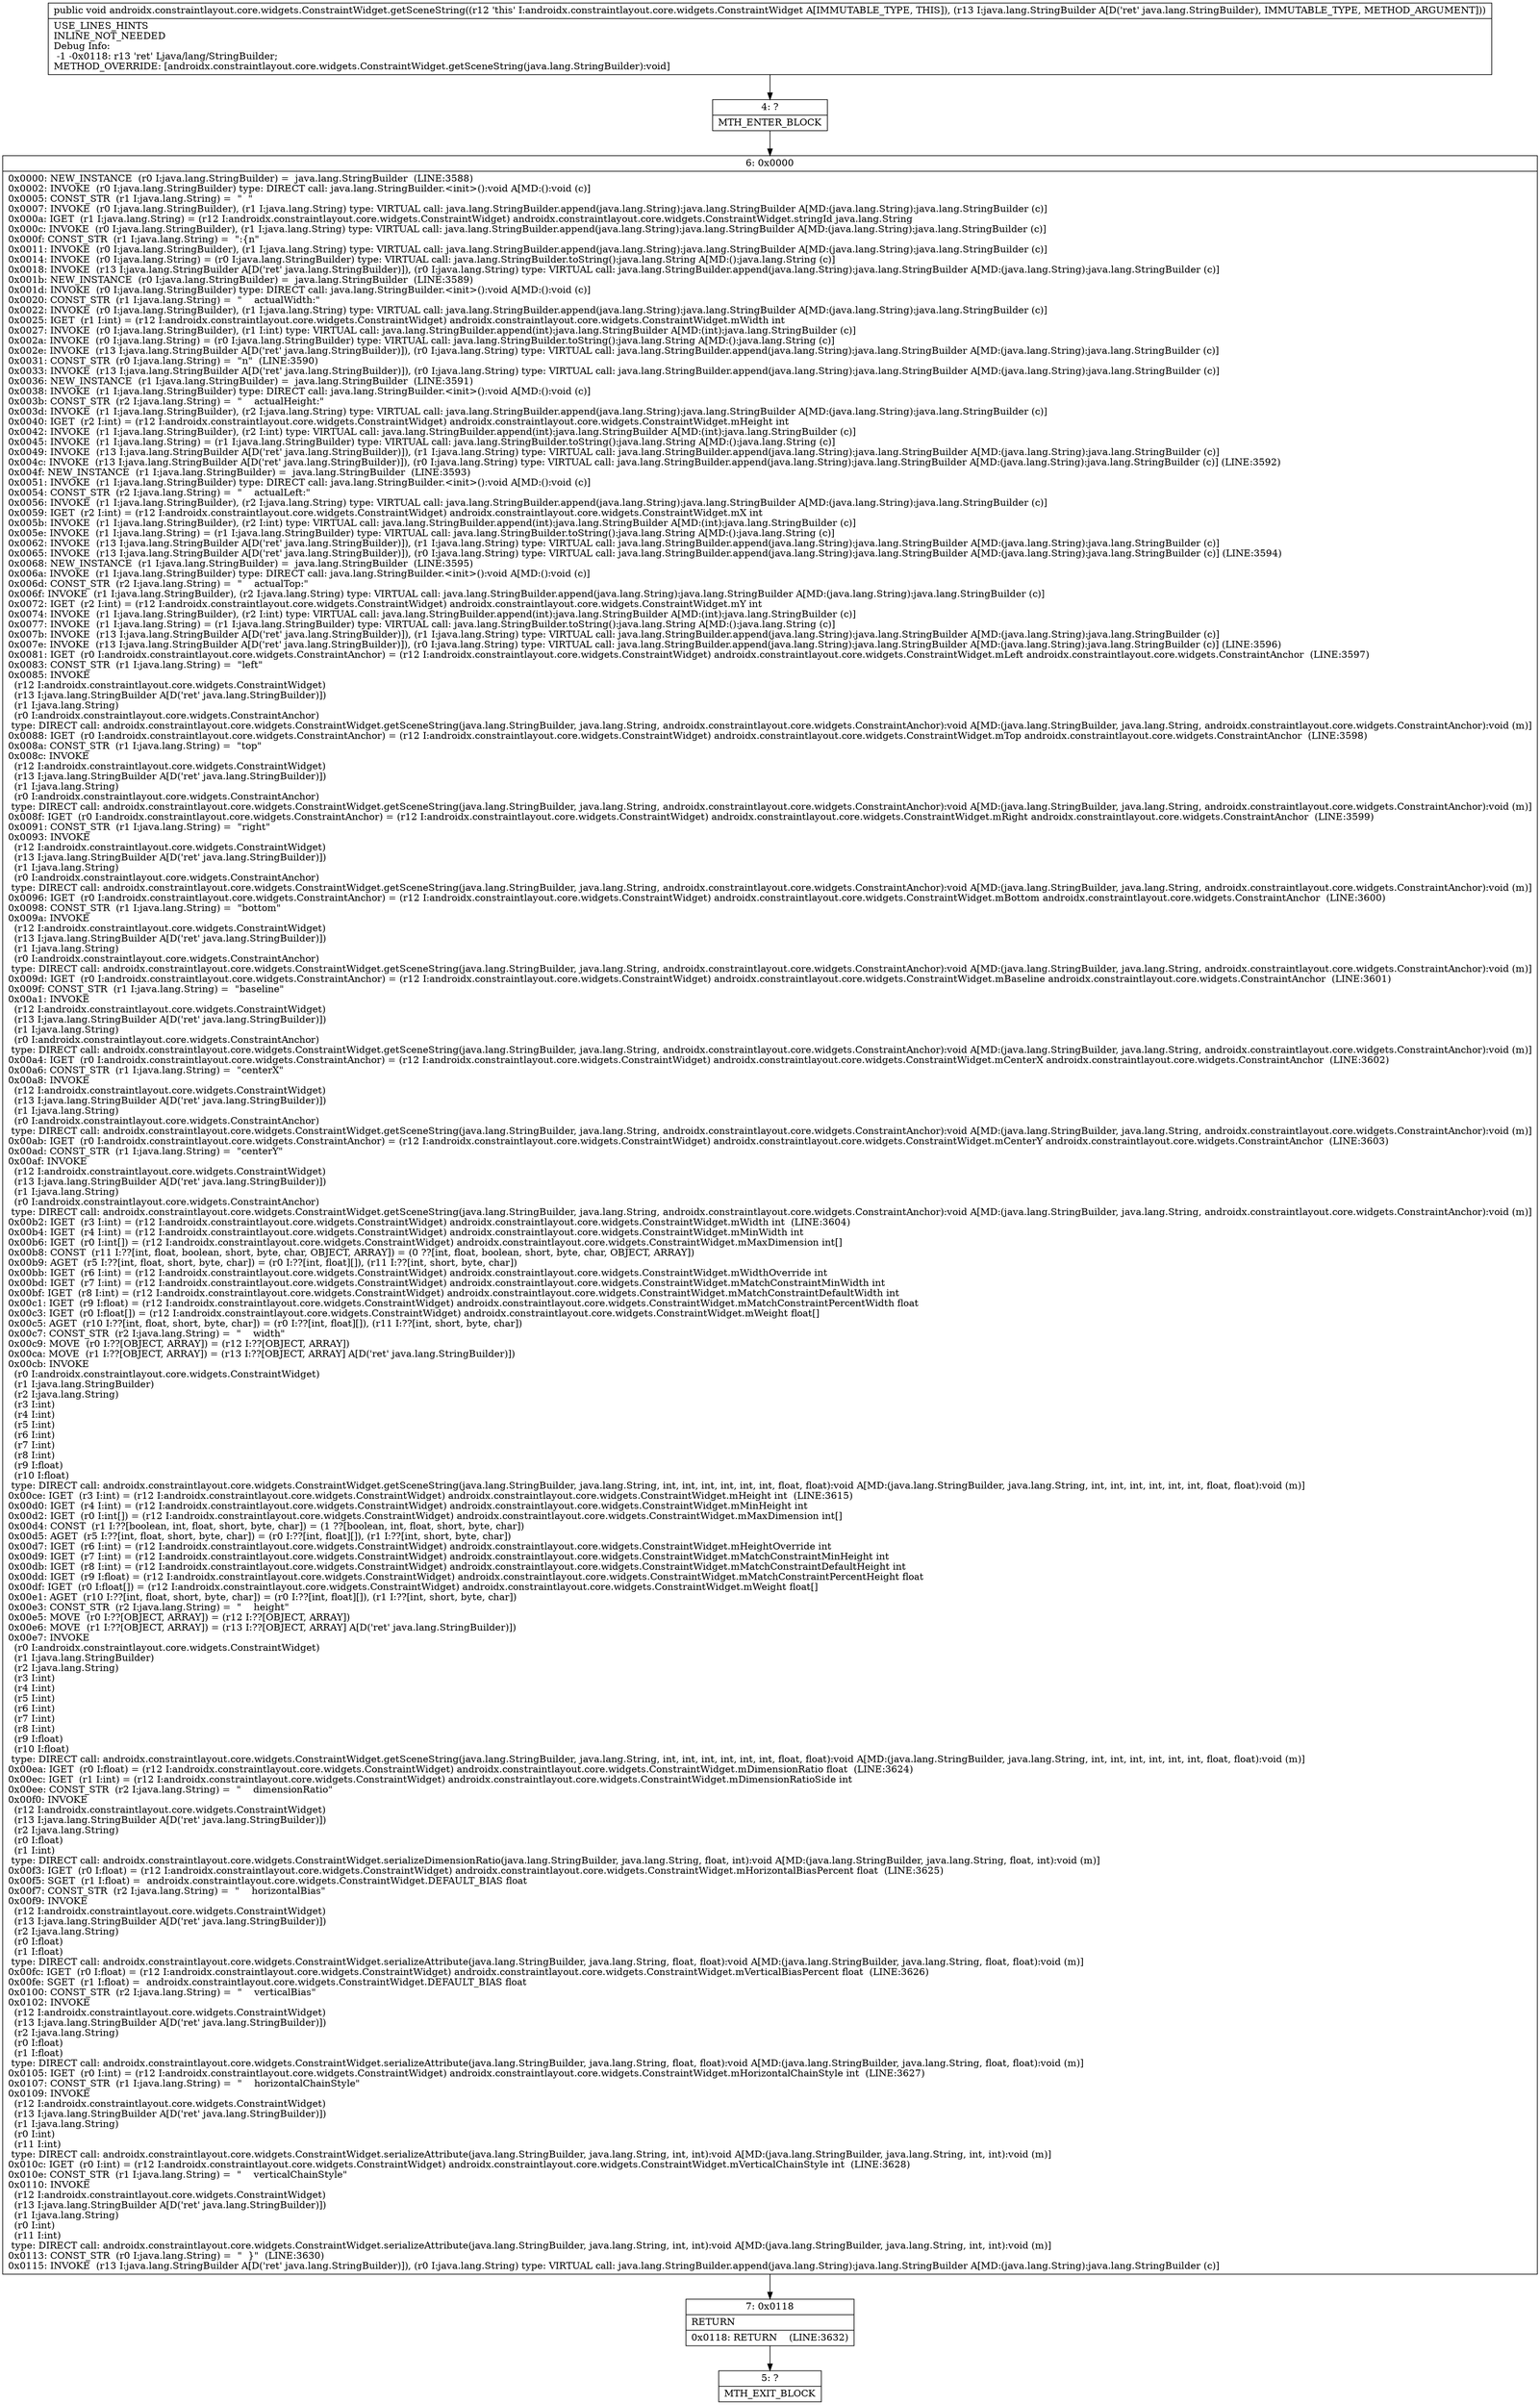 digraph "CFG forandroidx.constraintlayout.core.widgets.ConstraintWidget.getSceneString(Ljava\/lang\/StringBuilder;)V" {
Node_4 [shape=record,label="{4\:\ ?|MTH_ENTER_BLOCK\l}"];
Node_6 [shape=record,label="{6\:\ 0x0000|0x0000: NEW_INSTANCE  (r0 I:java.lang.StringBuilder) =  java.lang.StringBuilder  (LINE:3588)\l0x0002: INVOKE  (r0 I:java.lang.StringBuilder) type: DIRECT call: java.lang.StringBuilder.\<init\>():void A[MD:():void (c)]\l0x0005: CONST_STR  (r1 I:java.lang.String) =  \"  \" \l0x0007: INVOKE  (r0 I:java.lang.StringBuilder), (r1 I:java.lang.String) type: VIRTUAL call: java.lang.StringBuilder.append(java.lang.String):java.lang.StringBuilder A[MD:(java.lang.String):java.lang.StringBuilder (c)]\l0x000a: IGET  (r1 I:java.lang.String) = (r12 I:androidx.constraintlayout.core.widgets.ConstraintWidget) androidx.constraintlayout.core.widgets.ConstraintWidget.stringId java.lang.String \l0x000c: INVOKE  (r0 I:java.lang.StringBuilder), (r1 I:java.lang.String) type: VIRTUAL call: java.lang.StringBuilder.append(java.lang.String):java.lang.StringBuilder A[MD:(java.lang.String):java.lang.StringBuilder (c)]\l0x000f: CONST_STR  (r1 I:java.lang.String) =  \":\{n\" \l0x0011: INVOKE  (r0 I:java.lang.StringBuilder), (r1 I:java.lang.String) type: VIRTUAL call: java.lang.StringBuilder.append(java.lang.String):java.lang.StringBuilder A[MD:(java.lang.String):java.lang.StringBuilder (c)]\l0x0014: INVOKE  (r0 I:java.lang.String) = (r0 I:java.lang.StringBuilder) type: VIRTUAL call: java.lang.StringBuilder.toString():java.lang.String A[MD:():java.lang.String (c)]\l0x0018: INVOKE  (r13 I:java.lang.StringBuilder A[D('ret' java.lang.StringBuilder)]), (r0 I:java.lang.String) type: VIRTUAL call: java.lang.StringBuilder.append(java.lang.String):java.lang.StringBuilder A[MD:(java.lang.String):java.lang.StringBuilder (c)]\l0x001b: NEW_INSTANCE  (r0 I:java.lang.StringBuilder) =  java.lang.StringBuilder  (LINE:3589)\l0x001d: INVOKE  (r0 I:java.lang.StringBuilder) type: DIRECT call: java.lang.StringBuilder.\<init\>():void A[MD:():void (c)]\l0x0020: CONST_STR  (r1 I:java.lang.String) =  \"    actualWidth:\" \l0x0022: INVOKE  (r0 I:java.lang.StringBuilder), (r1 I:java.lang.String) type: VIRTUAL call: java.lang.StringBuilder.append(java.lang.String):java.lang.StringBuilder A[MD:(java.lang.String):java.lang.StringBuilder (c)]\l0x0025: IGET  (r1 I:int) = (r12 I:androidx.constraintlayout.core.widgets.ConstraintWidget) androidx.constraintlayout.core.widgets.ConstraintWidget.mWidth int \l0x0027: INVOKE  (r0 I:java.lang.StringBuilder), (r1 I:int) type: VIRTUAL call: java.lang.StringBuilder.append(int):java.lang.StringBuilder A[MD:(int):java.lang.StringBuilder (c)]\l0x002a: INVOKE  (r0 I:java.lang.String) = (r0 I:java.lang.StringBuilder) type: VIRTUAL call: java.lang.StringBuilder.toString():java.lang.String A[MD:():java.lang.String (c)]\l0x002e: INVOKE  (r13 I:java.lang.StringBuilder A[D('ret' java.lang.StringBuilder)]), (r0 I:java.lang.String) type: VIRTUAL call: java.lang.StringBuilder.append(java.lang.String):java.lang.StringBuilder A[MD:(java.lang.String):java.lang.StringBuilder (c)]\l0x0031: CONST_STR  (r0 I:java.lang.String) =  \"n\"  (LINE:3590)\l0x0033: INVOKE  (r13 I:java.lang.StringBuilder A[D('ret' java.lang.StringBuilder)]), (r0 I:java.lang.String) type: VIRTUAL call: java.lang.StringBuilder.append(java.lang.String):java.lang.StringBuilder A[MD:(java.lang.String):java.lang.StringBuilder (c)]\l0x0036: NEW_INSTANCE  (r1 I:java.lang.StringBuilder) =  java.lang.StringBuilder  (LINE:3591)\l0x0038: INVOKE  (r1 I:java.lang.StringBuilder) type: DIRECT call: java.lang.StringBuilder.\<init\>():void A[MD:():void (c)]\l0x003b: CONST_STR  (r2 I:java.lang.String) =  \"    actualHeight:\" \l0x003d: INVOKE  (r1 I:java.lang.StringBuilder), (r2 I:java.lang.String) type: VIRTUAL call: java.lang.StringBuilder.append(java.lang.String):java.lang.StringBuilder A[MD:(java.lang.String):java.lang.StringBuilder (c)]\l0x0040: IGET  (r2 I:int) = (r12 I:androidx.constraintlayout.core.widgets.ConstraintWidget) androidx.constraintlayout.core.widgets.ConstraintWidget.mHeight int \l0x0042: INVOKE  (r1 I:java.lang.StringBuilder), (r2 I:int) type: VIRTUAL call: java.lang.StringBuilder.append(int):java.lang.StringBuilder A[MD:(int):java.lang.StringBuilder (c)]\l0x0045: INVOKE  (r1 I:java.lang.String) = (r1 I:java.lang.StringBuilder) type: VIRTUAL call: java.lang.StringBuilder.toString():java.lang.String A[MD:():java.lang.String (c)]\l0x0049: INVOKE  (r13 I:java.lang.StringBuilder A[D('ret' java.lang.StringBuilder)]), (r1 I:java.lang.String) type: VIRTUAL call: java.lang.StringBuilder.append(java.lang.String):java.lang.StringBuilder A[MD:(java.lang.String):java.lang.StringBuilder (c)]\l0x004c: INVOKE  (r13 I:java.lang.StringBuilder A[D('ret' java.lang.StringBuilder)]), (r0 I:java.lang.String) type: VIRTUAL call: java.lang.StringBuilder.append(java.lang.String):java.lang.StringBuilder A[MD:(java.lang.String):java.lang.StringBuilder (c)] (LINE:3592)\l0x004f: NEW_INSTANCE  (r1 I:java.lang.StringBuilder) =  java.lang.StringBuilder  (LINE:3593)\l0x0051: INVOKE  (r1 I:java.lang.StringBuilder) type: DIRECT call: java.lang.StringBuilder.\<init\>():void A[MD:():void (c)]\l0x0054: CONST_STR  (r2 I:java.lang.String) =  \"    actualLeft:\" \l0x0056: INVOKE  (r1 I:java.lang.StringBuilder), (r2 I:java.lang.String) type: VIRTUAL call: java.lang.StringBuilder.append(java.lang.String):java.lang.StringBuilder A[MD:(java.lang.String):java.lang.StringBuilder (c)]\l0x0059: IGET  (r2 I:int) = (r12 I:androidx.constraintlayout.core.widgets.ConstraintWidget) androidx.constraintlayout.core.widgets.ConstraintWidget.mX int \l0x005b: INVOKE  (r1 I:java.lang.StringBuilder), (r2 I:int) type: VIRTUAL call: java.lang.StringBuilder.append(int):java.lang.StringBuilder A[MD:(int):java.lang.StringBuilder (c)]\l0x005e: INVOKE  (r1 I:java.lang.String) = (r1 I:java.lang.StringBuilder) type: VIRTUAL call: java.lang.StringBuilder.toString():java.lang.String A[MD:():java.lang.String (c)]\l0x0062: INVOKE  (r13 I:java.lang.StringBuilder A[D('ret' java.lang.StringBuilder)]), (r1 I:java.lang.String) type: VIRTUAL call: java.lang.StringBuilder.append(java.lang.String):java.lang.StringBuilder A[MD:(java.lang.String):java.lang.StringBuilder (c)]\l0x0065: INVOKE  (r13 I:java.lang.StringBuilder A[D('ret' java.lang.StringBuilder)]), (r0 I:java.lang.String) type: VIRTUAL call: java.lang.StringBuilder.append(java.lang.String):java.lang.StringBuilder A[MD:(java.lang.String):java.lang.StringBuilder (c)] (LINE:3594)\l0x0068: NEW_INSTANCE  (r1 I:java.lang.StringBuilder) =  java.lang.StringBuilder  (LINE:3595)\l0x006a: INVOKE  (r1 I:java.lang.StringBuilder) type: DIRECT call: java.lang.StringBuilder.\<init\>():void A[MD:():void (c)]\l0x006d: CONST_STR  (r2 I:java.lang.String) =  \"    actualTop:\" \l0x006f: INVOKE  (r1 I:java.lang.StringBuilder), (r2 I:java.lang.String) type: VIRTUAL call: java.lang.StringBuilder.append(java.lang.String):java.lang.StringBuilder A[MD:(java.lang.String):java.lang.StringBuilder (c)]\l0x0072: IGET  (r2 I:int) = (r12 I:androidx.constraintlayout.core.widgets.ConstraintWidget) androidx.constraintlayout.core.widgets.ConstraintWidget.mY int \l0x0074: INVOKE  (r1 I:java.lang.StringBuilder), (r2 I:int) type: VIRTUAL call: java.lang.StringBuilder.append(int):java.lang.StringBuilder A[MD:(int):java.lang.StringBuilder (c)]\l0x0077: INVOKE  (r1 I:java.lang.String) = (r1 I:java.lang.StringBuilder) type: VIRTUAL call: java.lang.StringBuilder.toString():java.lang.String A[MD:():java.lang.String (c)]\l0x007b: INVOKE  (r13 I:java.lang.StringBuilder A[D('ret' java.lang.StringBuilder)]), (r1 I:java.lang.String) type: VIRTUAL call: java.lang.StringBuilder.append(java.lang.String):java.lang.StringBuilder A[MD:(java.lang.String):java.lang.StringBuilder (c)]\l0x007e: INVOKE  (r13 I:java.lang.StringBuilder A[D('ret' java.lang.StringBuilder)]), (r0 I:java.lang.String) type: VIRTUAL call: java.lang.StringBuilder.append(java.lang.String):java.lang.StringBuilder A[MD:(java.lang.String):java.lang.StringBuilder (c)] (LINE:3596)\l0x0081: IGET  (r0 I:androidx.constraintlayout.core.widgets.ConstraintAnchor) = (r12 I:androidx.constraintlayout.core.widgets.ConstraintWidget) androidx.constraintlayout.core.widgets.ConstraintWidget.mLeft androidx.constraintlayout.core.widgets.ConstraintAnchor  (LINE:3597)\l0x0083: CONST_STR  (r1 I:java.lang.String) =  \"left\" \l0x0085: INVOKE  \l  (r12 I:androidx.constraintlayout.core.widgets.ConstraintWidget)\l  (r13 I:java.lang.StringBuilder A[D('ret' java.lang.StringBuilder)])\l  (r1 I:java.lang.String)\l  (r0 I:androidx.constraintlayout.core.widgets.ConstraintAnchor)\l type: DIRECT call: androidx.constraintlayout.core.widgets.ConstraintWidget.getSceneString(java.lang.StringBuilder, java.lang.String, androidx.constraintlayout.core.widgets.ConstraintAnchor):void A[MD:(java.lang.StringBuilder, java.lang.String, androidx.constraintlayout.core.widgets.ConstraintAnchor):void (m)]\l0x0088: IGET  (r0 I:androidx.constraintlayout.core.widgets.ConstraintAnchor) = (r12 I:androidx.constraintlayout.core.widgets.ConstraintWidget) androidx.constraintlayout.core.widgets.ConstraintWidget.mTop androidx.constraintlayout.core.widgets.ConstraintAnchor  (LINE:3598)\l0x008a: CONST_STR  (r1 I:java.lang.String) =  \"top\" \l0x008c: INVOKE  \l  (r12 I:androidx.constraintlayout.core.widgets.ConstraintWidget)\l  (r13 I:java.lang.StringBuilder A[D('ret' java.lang.StringBuilder)])\l  (r1 I:java.lang.String)\l  (r0 I:androidx.constraintlayout.core.widgets.ConstraintAnchor)\l type: DIRECT call: androidx.constraintlayout.core.widgets.ConstraintWidget.getSceneString(java.lang.StringBuilder, java.lang.String, androidx.constraintlayout.core.widgets.ConstraintAnchor):void A[MD:(java.lang.StringBuilder, java.lang.String, androidx.constraintlayout.core.widgets.ConstraintAnchor):void (m)]\l0x008f: IGET  (r0 I:androidx.constraintlayout.core.widgets.ConstraintAnchor) = (r12 I:androidx.constraintlayout.core.widgets.ConstraintWidget) androidx.constraintlayout.core.widgets.ConstraintWidget.mRight androidx.constraintlayout.core.widgets.ConstraintAnchor  (LINE:3599)\l0x0091: CONST_STR  (r1 I:java.lang.String) =  \"right\" \l0x0093: INVOKE  \l  (r12 I:androidx.constraintlayout.core.widgets.ConstraintWidget)\l  (r13 I:java.lang.StringBuilder A[D('ret' java.lang.StringBuilder)])\l  (r1 I:java.lang.String)\l  (r0 I:androidx.constraintlayout.core.widgets.ConstraintAnchor)\l type: DIRECT call: androidx.constraintlayout.core.widgets.ConstraintWidget.getSceneString(java.lang.StringBuilder, java.lang.String, androidx.constraintlayout.core.widgets.ConstraintAnchor):void A[MD:(java.lang.StringBuilder, java.lang.String, androidx.constraintlayout.core.widgets.ConstraintAnchor):void (m)]\l0x0096: IGET  (r0 I:androidx.constraintlayout.core.widgets.ConstraintAnchor) = (r12 I:androidx.constraintlayout.core.widgets.ConstraintWidget) androidx.constraintlayout.core.widgets.ConstraintWidget.mBottom androidx.constraintlayout.core.widgets.ConstraintAnchor  (LINE:3600)\l0x0098: CONST_STR  (r1 I:java.lang.String) =  \"bottom\" \l0x009a: INVOKE  \l  (r12 I:androidx.constraintlayout.core.widgets.ConstraintWidget)\l  (r13 I:java.lang.StringBuilder A[D('ret' java.lang.StringBuilder)])\l  (r1 I:java.lang.String)\l  (r0 I:androidx.constraintlayout.core.widgets.ConstraintAnchor)\l type: DIRECT call: androidx.constraintlayout.core.widgets.ConstraintWidget.getSceneString(java.lang.StringBuilder, java.lang.String, androidx.constraintlayout.core.widgets.ConstraintAnchor):void A[MD:(java.lang.StringBuilder, java.lang.String, androidx.constraintlayout.core.widgets.ConstraintAnchor):void (m)]\l0x009d: IGET  (r0 I:androidx.constraintlayout.core.widgets.ConstraintAnchor) = (r12 I:androidx.constraintlayout.core.widgets.ConstraintWidget) androidx.constraintlayout.core.widgets.ConstraintWidget.mBaseline androidx.constraintlayout.core.widgets.ConstraintAnchor  (LINE:3601)\l0x009f: CONST_STR  (r1 I:java.lang.String) =  \"baseline\" \l0x00a1: INVOKE  \l  (r12 I:androidx.constraintlayout.core.widgets.ConstraintWidget)\l  (r13 I:java.lang.StringBuilder A[D('ret' java.lang.StringBuilder)])\l  (r1 I:java.lang.String)\l  (r0 I:androidx.constraintlayout.core.widgets.ConstraintAnchor)\l type: DIRECT call: androidx.constraintlayout.core.widgets.ConstraintWidget.getSceneString(java.lang.StringBuilder, java.lang.String, androidx.constraintlayout.core.widgets.ConstraintAnchor):void A[MD:(java.lang.StringBuilder, java.lang.String, androidx.constraintlayout.core.widgets.ConstraintAnchor):void (m)]\l0x00a4: IGET  (r0 I:androidx.constraintlayout.core.widgets.ConstraintAnchor) = (r12 I:androidx.constraintlayout.core.widgets.ConstraintWidget) androidx.constraintlayout.core.widgets.ConstraintWidget.mCenterX androidx.constraintlayout.core.widgets.ConstraintAnchor  (LINE:3602)\l0x00a6: CONST_STR  (r1 I:java.lang.String) =  \"centerX\" \l0x00a8: INVOKE  \l  (r12 I:androidx.constraintlayout.core.widgets.ConstraintWidget)\l  (r13 I:java.lang.StringBuilder A[D('ret' java.lang.StringBuilder)])\l  (r1 I:java.lang.String)\l  (r0 I:androidx.constraintlayout.core.widgets.ConstraintAnchor)\l type: DIRECT call: androidx.constraintlayout.core.widgets.ConstraintWidget.getSceneString(java.lang.StringBuilder, java.lang.String, androidx.constraintlayout.core.widgets.ConstraintAnchor):void A[MD:(java.lang.StringBuilder, java.lang.String, androidx.constraintlayout.core.widgets.ConstraintAnchor):void (m)]\l0x00ab: IGET  (r0 I:androidx.constraintlayout.core.widgets.ConstraintAnchor) = (r12 I:androidx.constraintlayout.core.widgets.ConstraintWidget) androidx.constraintlayout.core.widgets.ConstraintWidget.mCenterY androidx.constraintlayout.core.widgets.ConstraintAnchor  (LINE:3603)\l0x00ad: CONST_STR  (r1 I:java.lang.String) =  \"centerY\" \l0x00af: INVOKE  \l  (r12 I:androidx.constraintlayout.core.widgets.ConstraintWidget)\l  (r13 I:java.lang.StringBuilder A[D('ret' java.lang.StringBuilder)])\l  (r1 I:java.lang.String)\l  (r0 I:androidx.constraintlayout.core.widgets.ConstraintAnchor)\l type: DIRECT call: androidx.constraintlayout.core.widgets.ConstraintWidget.getSceneString(java.lang.StringBuilder, java.lang.String, androidx.constraintlayout.core.widgets.ConstraintAnchor):void A[MD:(java.lang.StringBuilder, java.lang.String, androidx.constraintlayout.core.widgets.ConstraintAnchor):void (m)]\l0x00b2: IGET  (r3 I:int) = (r12 I:androidx.constraintlayout.core.widgets.ConstraintWidget) androidx.constraintlayout.core.widgets.ConstraintWidget.mWidth int  (LINE:3604)\l0x00b4: IGET  (r4 I:int) = (r12 I:androidx.constraintlayout.core.widgets.ConstraintWidget) androidx.constraintlayout.core.widgets.ConstraintWidget.mMinWidth int \l0x00b6: IGET  (r0 I:int[]) = (r12 I:androidx.constraintlayout.core.widgets.ConstraintWidget) androidx.constraintlayout.core.widgets.ConstraintWidget.mMaxDimension int[] \l0x00b8: CONST  (r11 I:??[int, float, boolean, short, byte, char, OBJECT, ARRAY]) = (0 ??[int, float, boolean, short, byte, char, OBJECT, ARRAY]) \l0x00b9: AGET  (r5 I:??[int, float, short, byte, char]) = (r0 I:??[int, float][]), (r11 I:??[int, short, byte, char]) \l0x00bb: IGET  (r6 I:int) = (r12 I:androidx.constraintlayout.core.widgets.ConstraintWidget) androidx.constraintlayout.core.widgets.ConstraintWidget.mWidthOverride int \l0x00bd: IGET  (r7 I:int) = (r12 I:androidx.constraintlayout.core.widgets.ConstraintWidget) androidx.constraintlayout.core.widgets.ConstraintWidget.mMatchConstraintMinWidth int \l0x00bf: IGET  (r8 I:int) = (r12 I:androidx.constraintlayout.core.widgets.ConstraintWidget) androidx.constraintlayout.core.widgets.ConstraintWidget.mMatchConstraintDefaultWidth int \l0x00c1: IGET  (r9 I:float) = (r12 I:androidx.constraintlayout.core.widgets.ConstraintWidget) androidx.constraintlayout.core.widgets.ConstraintWidget.mMatchConstraintPercentWidth float \l0x00c3: IGET  (r0 I:float[]) = (r12 I:androidx.constraintlayout.core.widgets.ConstraintWidget) androidx.constraintlayout.core.widgets.ConstraintWidget.mWeight float[] \l0x00c5: AGET  (r10 I:??[int, float, short, byte, char]) = (r0 I:??[int, float][]), (r11 I:??[int, short, byte, char]) \l0x00c7: CONST_STR  (r2 I:java.lang.String) =  \"    width\" \l0x00c9: MOVE  (r0 I:??[OBJECT, ARRAY]) = (r12 I:??[OBJECT, ARRAY]) \l0x00ca: MOVE  (r1 I:??[OBJECT, ARRAY]) = (r13 I:??[OBJECT, ARRAY] A[D('ret' java.lang.StringBuilder)]) \l0x00cb: INVOKE  \l  (r0 I:androidx.constraintlayout.core.widgets.ConstraintWidget)\l  (r1 I:java.lang.StringBuilder)\l  (r2 I:java.lang.String)\l  (r3 I:int)\l  (r4 I:int)\l  (r5 I:int)\l  (r6 I:int)\l  (r7 I:int)\l  (r8 I:int)\l  (r9 I:float)\l  (r10 I:float)\l type: DIRECT call: androidx.constraintlayout.core.widgets.ConstraintWidget.getSceneString(java.lang.StringBuilder, java.lang.String, int, int, int, int, int, int, float, float):void A[MD:(java.lang.StringBuilder, java.lang.String, int, int, int, int, int, int, float, float):void (m)]\l0x00ce: IGET  (r3 I:int) = (r12 I:androidx.constraintlayout.core.widgets.ConstraintWidget) androidx.constraintlayout.core.widgets.ConstraintWidget.mHeight int  (LINE:3615)\l0x00d0: IGET  (r4 I:int) = (r12 I:androidx.constraintlayout.core.widgets.ConstraintWidget) androidx.constraintlayout.core.widgets.ConstraintWidget.mMinHeight int \l0x00d2: IGET  (r0 I:int[]) = (r12 I:androidx.constraintlayout.core.widgets.ConstraintWidget) androidx.constraintlayout.core.widgets.ConstraintWidget.mMaxDimension int[] \l0x00d4: CONST  (r1 I:??[boolean, int, float, short, byte, char]) = (1 ??[boolean, int, float, short, byte, char]) \l0x00d5: AGET  (r5 I:??[int, float, short, byte, char]) = (r0 I:??[int, float][]), (r1 I:??[int, short, byte, char]) \l0x00d7: IGET  (r6 I:int) = (r12 I:androidx.constraintlayout.core.widgets.ConstraintWidget) androidx.constraintlayout.core.widgets.ConstraintWidget.mHeightOverride int \l0x00d9: IGET  (r7 I:int) = (r12 I:androidx.constraintlayout.core.widgets.ConstraintWidget) androidx.constraintlayout.core.widgets.ConstraintWidget.mMatchConstraintMinHeight int \l0x00db: IGET  (r8 I:int) = (r12 I:androidx.constraintlayout.core.widgets.ConstraintWidget) androidx.constraintlayout.core.widgets.ConstraintWidget.mMatchConstraintDefaultHeight int \l0x00dd: IGET  (r9 I:float) = (r12 I:androidx.constraintlayout.core.widgets.ConstraintWidget) androidx.constraintlayout.core.widgets.ConstraintWidget.mMatchConstraintPercentHeight float \l0x00df: IGET  (r0 I:float[]) = (r12 I:androidx.constraintlayout.core.widgets.ConstraintWidget) androidx.constraintlayout.core.widgets.ConstraintWidget.mWeight float[] \l0x00e1: AGET  (r10 I:??[int, float, short, byte, char]) = (r0 I:??[int, float][]), (r1 I:??[int, short, byte, char]) \l0x00e3: CONST_STR  (r2 I:java.lang.String) =  \"    height\" \l0x00e5: MOVE  (r0 I:??[OBJECT, ARRAY]) = (r12 I:??[OBJECT, ARRAY]) \l0x00e6: MOVE  (r1 I:??[OBJECT, ARRAY]) = (r13 I:??[OBJECT, ARRAY] A[D('ret' java.lang.StringBuilder)]) \l0x00e7: INVOKE  \l  (r0 I:androidx.constraintlayout.core.widgets.ConstraintWidget)\l  (r1 I:java.lang.StringBuilder)\l  (r2 I:java.lang.String)\l  (r3 I:int)\l  (r4 I:int)\l  (r5 I:int)\l  (r6 I:int)\l  (r7 I:int)\l  (r8 I:int)\l  (r9 I:float)\l  (r10 I:float)\l type: DIRECT call: androidx.constraintlayout.core.widgets.ConstraintWidget.getSceneString(java.lang.StringBuilder, java.lang.String, int, int, int, int, int, int, float, float):void A[MD:(java.lang.StringBuilder, java.lang.String, int, int, int, int, int, int, float, float):void (m)]\l0x00ea: IGET  (r0 I:float) = (r12 I:androidx.constraintlayout.core.widgets.ConstraintWidget) androidx.constraintlayout.core.widgets.ConstraintWidget.mDimensionRatio float  (LINE:3624)\l0x00ec: IGET  (r1 I:int) = (r12 I:androidx.constraintlayout.core.widgets.ConstraintWidget) androidx.constraintlayout.core.widgets.ConstraintWidget.mDimensionRatioSide int \l0x00ee: CONST_STR  (r2 I:java.lang.String) =  \"    dimensionRatio\" \l0x00f0: INVOKE  \l  (r12 I:androidx.constraintlayout.core.widgets.ConstraintWidget)\l  (r13 I:java.lang.StringBuilder A[D('ret' java.lang.StringBuilder)])\l  (r2 I:java.lang.String)\l  (r0 I:float)\l  (r1 I:int)\l type: DIRECT call: androidx.constraintlayout.core.widgets.ConstraintWidget.serializeDimensionRatio(java.lang.StringBuilder, java.lang.String, float, int):void A[MD:(java.lang.StringBuilder, java.lang.String, float, int):void (m)]\l0x00f3: IGET  (r0 I:float) = (r12 I:androidx.constraintlayout.core.widgets.ConstraintWidget) androidx.constraintlayout.core.widgets.ConstraintWidget.mHorizontalBiasPercent float  (LINE:3625)\l0x00f5: SGET  (r1 I:float) =  androidx.constraintlayout.core.widgets.ConstraintWidget.DEFAULT_BIAS float \l0x00f7: CONST_STR  (r2 I:java.lang.String) =  \"    horizontalBias\" \l0x00f9: INVOKE  \l  (r12 I:androidx.constraintlayout.core.widgets.ConstraintWidget)\l  (r13 I:java.lang.StringBuilder A[D('ret' java.lang.StringBuilder)])\l  (r2 I:java.lang.String)\l  (r0 I:float)\l  (r1 I:float)\l type: DIRECT call: androidx.constraintlayout.core.widgets.ConstraintWidget.serializeAttribute(java.lang.StringBuilder, java.lang.String, float, float):void A[MD:(java.lang.StringBuilder, java.lang.String, float, float):void (m)]\l0x00fc: IGET  (r0 I:float) = (r12 I:androidx.constraintlayout.core.widgets.ConstraintWidget) androidx.constraintlayout.core.widgets.ConstraintWidget.mVerticalBiasPercent float  (LINE:3626)\l0x00fe: SGET  (r1 I:float) =  androidx.constraintlayout.core.widgets.ConstraintWidget.DEFAULT_BIAS float \l0x0100: CONST_STR  (r2 I:java.lang.String) =  \"    verticalBias\" \l0x0102: INVOKE  \l  (r12 I:androidx.constraintlayout.core.widgets.ConstraintWidget)\l  (r13 I:java.lang.StringBuilder A[D('ret' java.lang.StringBuilder)])\l  (r2 I:java.lang.String)\l  (r0 I:float)\l  (r1 I:float)\l type: DIRECT call: androidx.constraintlayout.core.widgets.ConstraintWidget.serializeAttribute(java.lang.StringBuilder, java.lang.String, float, float):void A[MD:(java.lang.StringBuilder, java.lang.String, float, float):void (m)]\l0x0105: IGET  (r0 I:int) = (r12 I:androidx.constraintlayout.core.widgets.ConstraintWidget) androidx.constraintlayout.core.widgets.ConstraintWidget.mHorizontalChainStyle int  (LINE:3627)\l0x0107: CONST_STR  (r1 I:java.lang.String) =  \"    horizontalChainStyle\" \l0x0109: INVOKE  \l  (r12 I:androidx.constraintlayout.core.widgets.ConstraintWidget)\l  (r13 I:java.lang.StringBuilder A[D('ret' java.lang.StringBuilder)])\l  (r1 I:java.lang.String)\l  (r0 I:int)\l  (r11 I:int)\l type: DIRECT call: androidx.constraintlayout.core.widgets.ConstraintWidget.serializeAttribute(java.lang.StringBuilder, java.lang.String, int, int):void A[MD:(java.lang.StringBuilder, java.lang.String, int, int):void (m)]\l0x010c: IGET  (r0 I:int) = (r12 I:androidx.constraintlayout.core.widgets.ConstraintWidget) androidx.constraintlayout.core.widgets.ConstraintWidget.mVerticalChainStyle int  (LINE:3628)\l0x010e: CONST_STR  (r1 I:java.lang.String) =  \"    verticalChainStyle\" \l0x0110: INVOKE  \l  (r12 I:androidx.constraintlayout.core.widgets.ConstraintWidget)\l  (r13 I:java.lang.StringBuilder A[D('ret' java.lang.StringBuilder)])\l  (r1 I:java.lang.String)\l  (r0 I:int)\l  (r11 I:int)\l type: DIRECT call: androidx.constraintlayout.core.widgets.ConstraintWidget.serializeAttribute(java.lang.StringBuilder, java.lang.String, int, int):void A[MD:(java.lang.StringBuilder, java.lang.String, int, int):void (m)]\l0x0113: CONST_STR  (r0 I:java.lang.String) =  \"  \}\"  (LINE:3630)\l0x0115: INVOKE  (r13 I:java.lang.StringBuilder A[D('ret' java.lang.StringBuilder)]), (r0 I:java.lang.String) type: VIRTUAL call: java.lang.StringBuilder.append(java.lang.String):java.lang.StringBuilder A[MD:(java.lang.String):java.lang.StringBuilder (c)]\l}"];
Node_7 [shape=record,label="{7\:\ 0x0118|RETURN\l|0x0118: RETURN    (LINE:3632)\l}"];
Node_5 [shape=record,label="{5\:\ ?|MTH_EXIT_BLOCK\l}"];
MethodNode[shape=record,label="{public void androidx.constraintlayout.core.widgets.ConstraintWidget.getSceneString((r12 'this' I:androidx.constraintlayout.core.widgets.ConstraintWidget A[IMMUTABLE_TYPE, THIS]), (r13 I:java.lang.StringBuilder A[D('ret' java.lang.StringBuilder), IMMUTABLE_TYPE, METHOD_ARGUMENT]))  | USE_LINES_HINTS\lINLINE_NOT_NEEDED\lDebug Info:\l  \-1 \-0x0118: r13 'ret' Ljava\/lang\/StringBuilder;\lMETHOD_OVERRIDE: [androidx.constraintlayout.core.widgets.ConstraintWidget.getSceneString(java.lang.StringBuilder):void]\l}"];
MethodNode -> Node_4;Node_4 -> Node_6;
Node_6 -> Node_7;
Node_7 -> Node_5;
}

